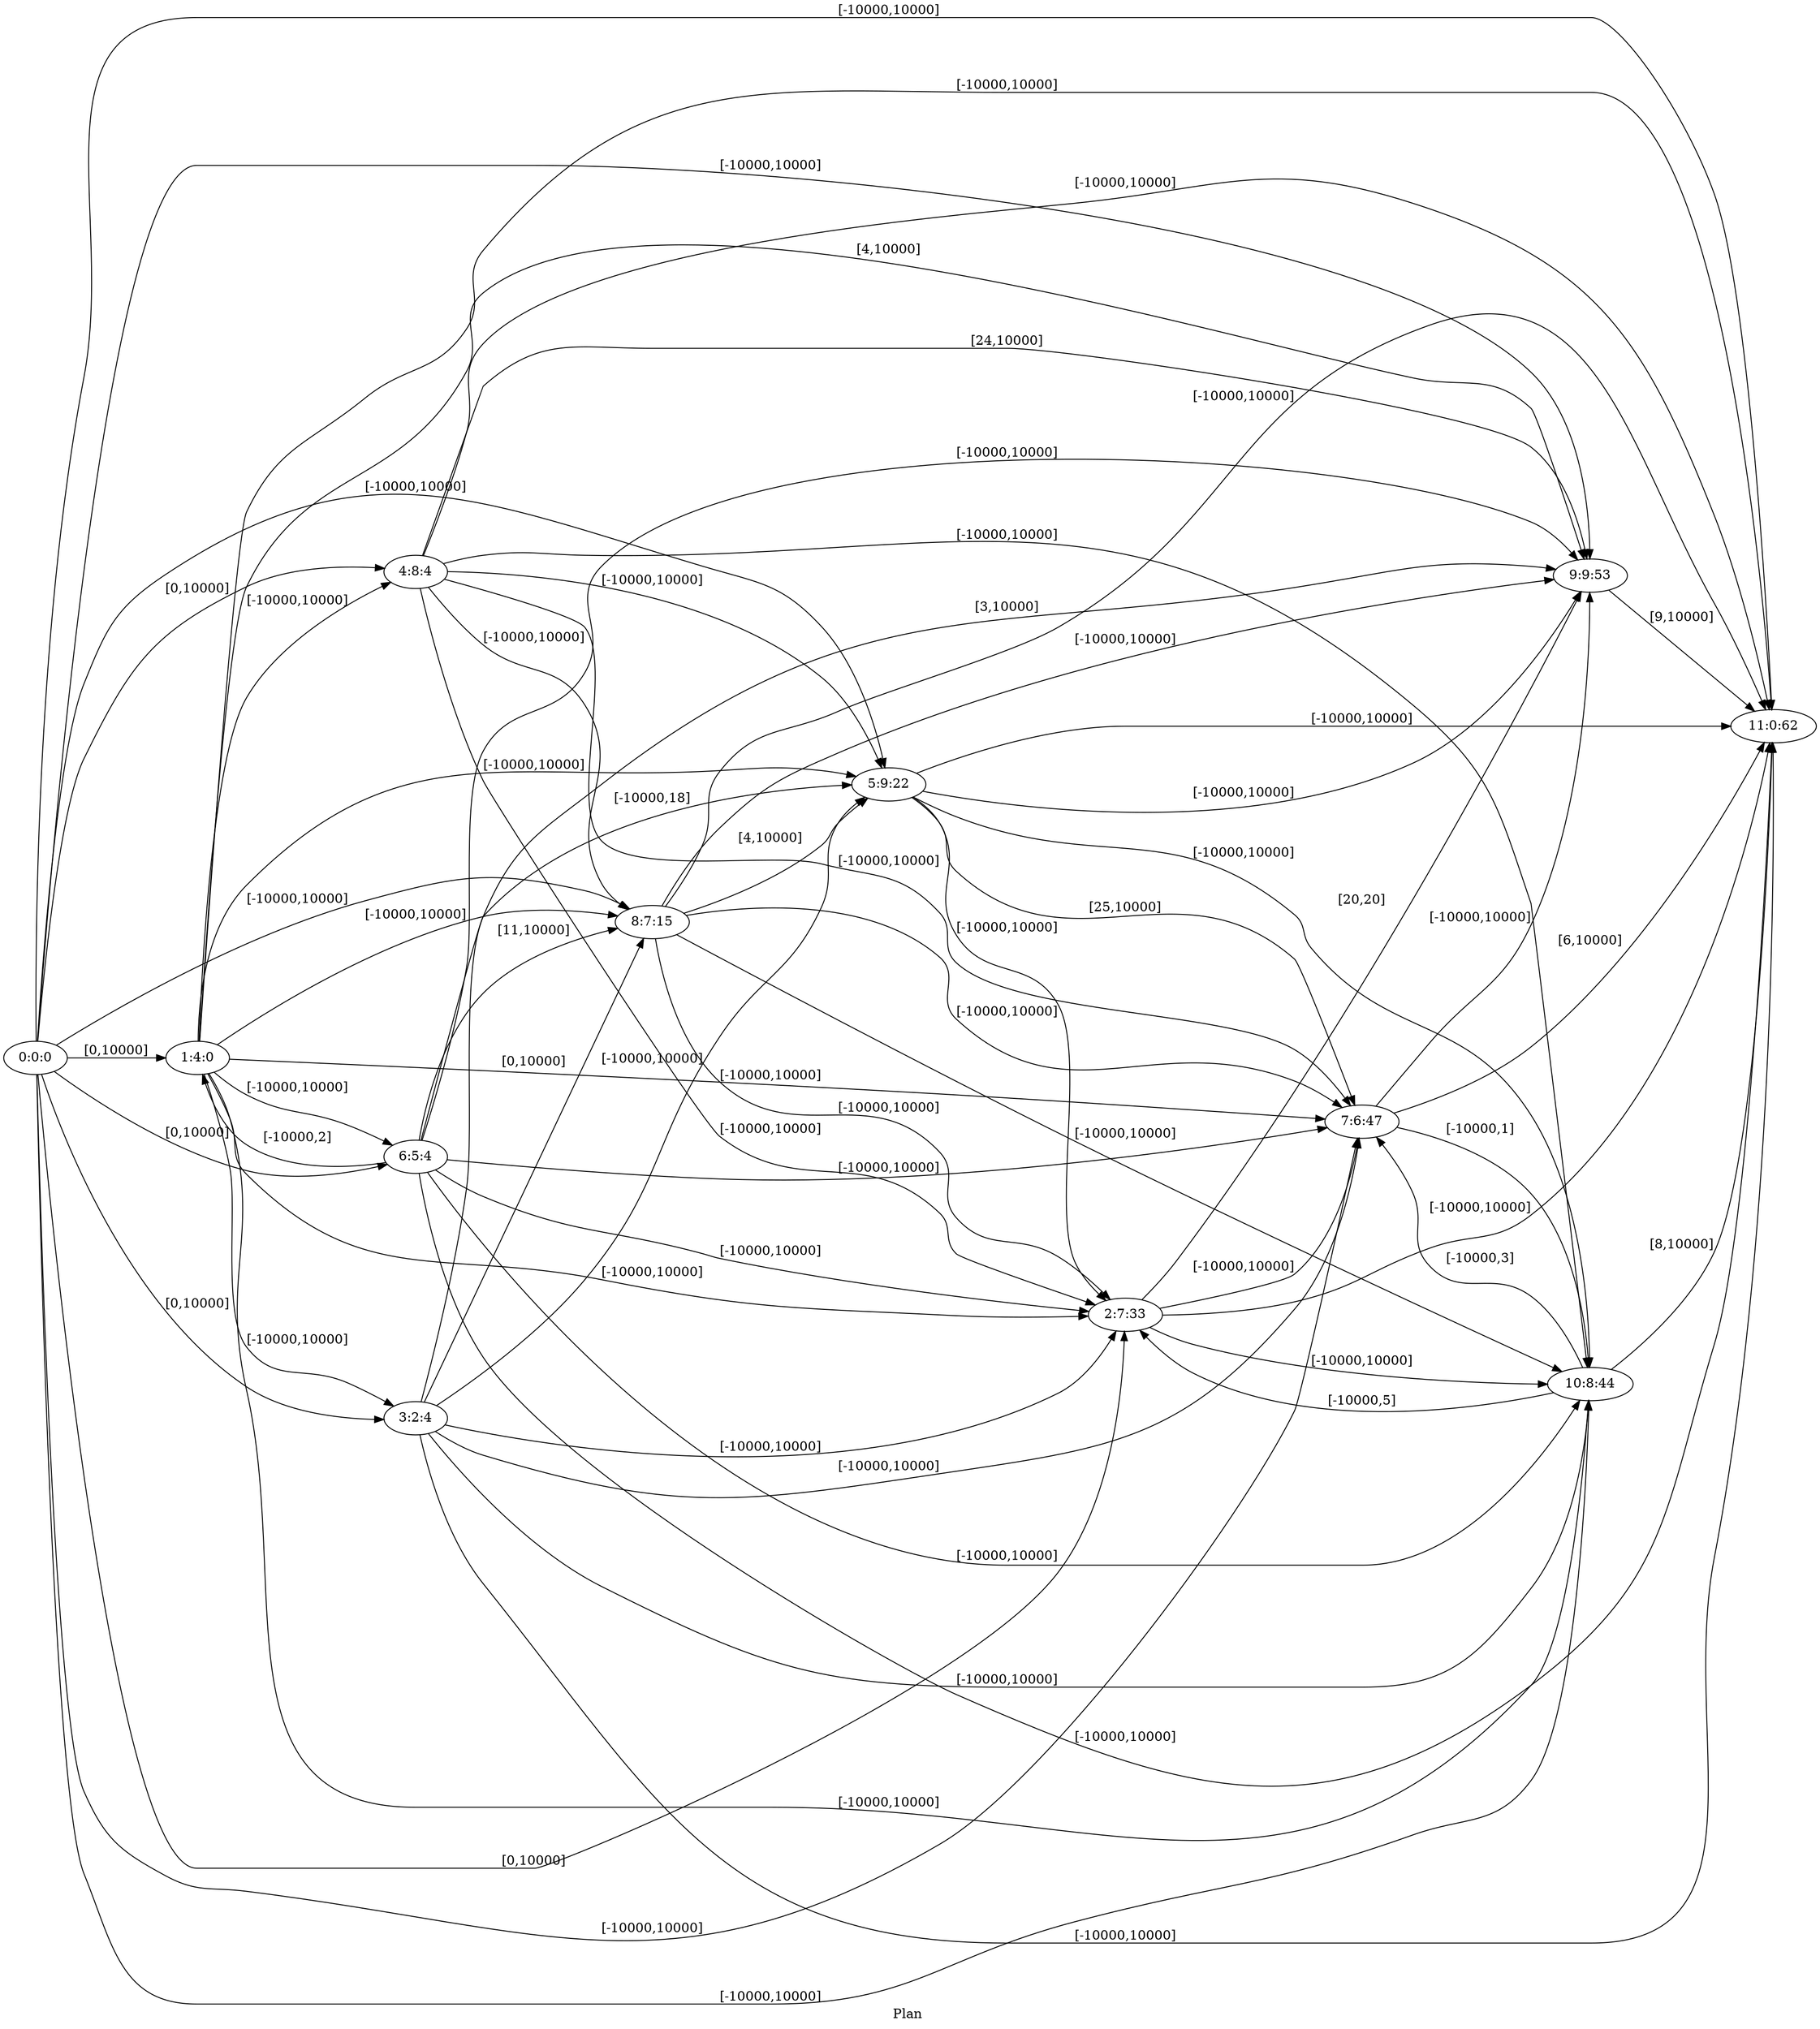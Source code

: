 digraph G {
 rankdir = LR;
 nodesep = .45; 
 size = 30;
label="Plan ";
 fldt = 0.591163;
"0:0:0"->"1:4:0"[ label = "[0,10000]"];
"0:0:0"->"2:7:33"[ label = "[0,10000]"];
"0:0:0"->"3:2:4"[ label = "[0,10000]"];
"0:0:0"->"4:8:4"[ label = "[0,10000]"];
"0:0:0"->"5:9:22"[ label = "[-10000,10000]"];
"0:0:0"->"6:5:4"[ label = "[0,10000]"];
"0:0:0"->"7:6:47"[ label = "[-10000,10000]"];
"0:0:0"->"8:7:15"[ label = "[-10000,10000]"];
"0:0:0"->"9:9:53"[ label = "[-10000,10000]"];
"0:0:0"->"10:8:44"[ label = "[-10000,10000]"];
"0:0:0"->"11:0:62"[ label = "[-10000,10000]"];
"1:4:0"->"2:7:33"[ label = "[-10000,10000]"];
"1:4:0"->"3:2:4"[ label = "[-10000,10000]"];
"1:4:0"->"4:8:4"[ label = "[-10000,10000]"];
"1:4:0"->"5:9:22"[ label = "[-10000,10000]"];
"1:4:0"->"6:5:4"[ label = "[-10000,10000]"];
"1:4:0"->"7:6:47"[ label = "[-10000,10000]"];
"1:4:0"->"8:7:15"[ label = "[-10000,10000]"];
"1:4:0"->"9:9:53"[ label = "[4,10000]"];
"1:4:0"->"10:8:44"[ label = "[-10000,10000]"];
"1:4:0"->"11:0:62"[ label = "[-10000,10000]"];
"2:7:33"->"7:6:47"[ label = "[-10000,10000]"];
"2:7:33"->"9:9:53"[ label = "[20,20]"];
"2:7:33"->"10:8:44"[ label = "[-10000,10000]"];
"2:7:33"->"11:0:62"[ label = "[-10000,10000]"];
"3:2:4"->"2:7:33"[ label = "[-10000,10000]"];
"3:2:4"->"5:9:22"[ label = "[-10000,10000]"];
"3:2:4"->"7:6:47"[ label = "[-10000,10000]"];
"3:2:4"->"8:7:15"[ label = "[0,10000]"];
"3:2:4"->"9:9:53"[ label = "[3,10000]"];
"3:2:4"->"10:8:44"[ label = "[-10000,10000]"];
"3:2:4"->"11:0:62"[ label = "[-10000,10000]"];
"4:8:4"->"2:7:33"[ label = "[-10000,10000]"];
"4:8:4"->"5:9:22"[ label = "[-10000,10000]"];
"4:8:4"->"7:6:47"[ label = "[-10000,10000]"];
"4:8:4"->"8:7:15"[ label = "[-10000,10000]"];
"4:8:4"->"9:9:53"[ label = "[24,10000]"];
"4:8:4"->"10:8:44"[ label = "[-10000,10000]"];
"4:8:4"->"11:0:62"[ label = "[-10000,10000]"];
"5:9:22"->"2:7:33"[ label = "[-10000,10000]"];
"5:9:22"->"7:6:47"[ label = "[25,10000]"];
"5:9:22"->"9:9:53"[ label = "[-10000,10000]"];
"5:9:22"->"10:8:44"[ label = "[-10000,10000]"];
"5:9:22"->"11:0:62"[ label = "[-10000,10000]"];
"6:5:4"->"1:4:0"[ label = "[-10000,2]"];
"6:5:4"->"2:7:33"[ label = "[-10000,10000]"];
"6:5:4"->"5:9:22"[ label = "[-10000,18]"];
"6:5:4"->"7:6:47"[ label = "[-10000,10000]"];
"6:5:4"->"8:7:15"[ label = "[11,10000]"];
"6:5:4"->"9:9:53"[ label = "[-10000,10000]"];
"6:5:4"->"10:8:44"[ label = "[-10000,10000]"];
"6:5:4"->"11:0:62"[ label = "[-10000,10000]"];
"7:6:47"->"9:9:53"[ label = "[-10000,10000]"];
"7:6:47"->"10:8:44"[ label = "[-10000,1]"];
"7:6:47"->"11:0:62"[ label = "[6,10000]"];
"8:7:15"->"2:7:33"[ label = "[-10000,10000]"];
"8:7:15"->"5:9:22"[ label = "[4,10000]"];
"8:7:15"->"7:6:47"[ label = "[-10000,10000]"];
"8:7:15"->"9:9:53"[ label = "[-10000,10000]"];
"8:7:15"->"10:8:44"[ label = "[-10000,10000]"];
"8:7:15"->"11:0:62"[ label = "[-10000,10000]"];
"9:9:53"->"11:0:62"[ label = "[9,10000]"];
"10:8:44"->"2:7:33"[ label = "[-10000,5]"];
"10:8:44"->"7:6:47"[ label = "[-10000,3]"];
"10:8:44"->"11:0:62"[ label = "[8,10000]"];
}
